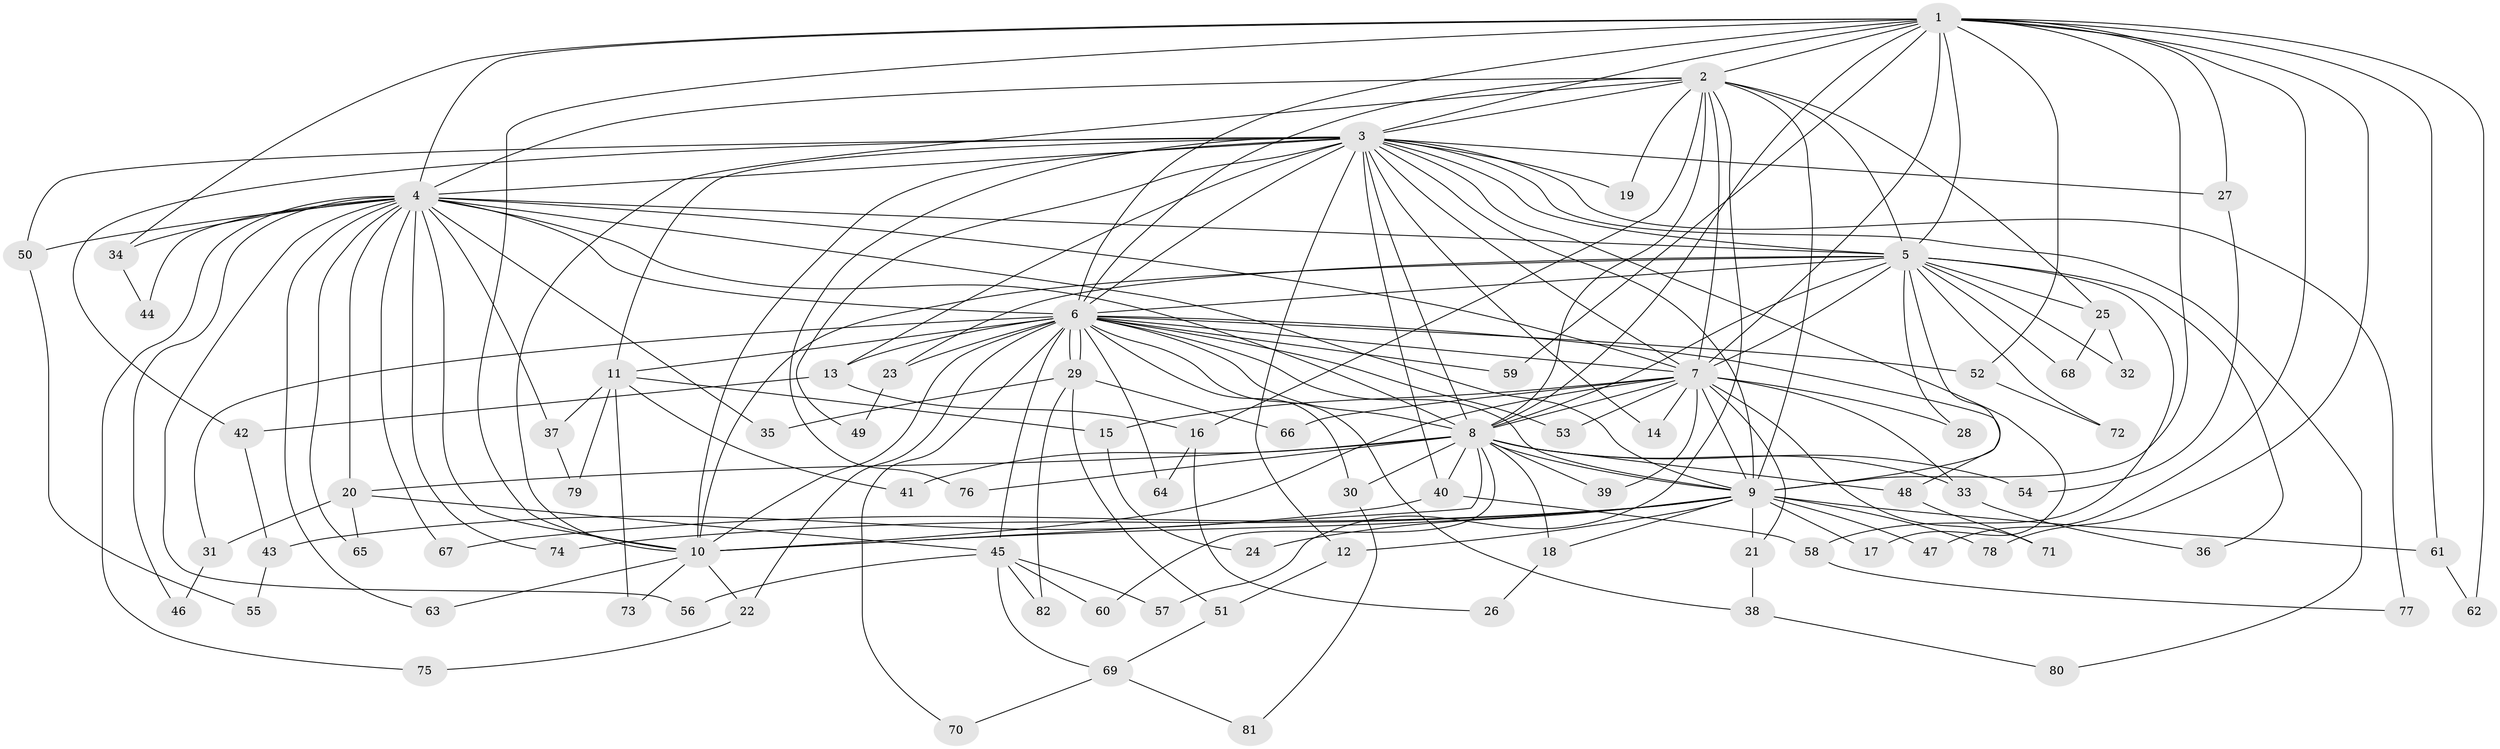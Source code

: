 // Generated by graph-tools (version 1.1) at 2025/44/03/09/25 04:44:54]
// undirected, 82 vertices, 189 edges
graph export_dot {
graph [start="1"]
  node [color=gray90,style=filled];
  1;
  2;
  3;
  4;
  5;
  6;
  7;
  8;
  9;
  10;
  11;
  12;
  13;
  14;
  15;
  16;
  17;
  18;
  19;
  20;
  21;
  22;
  23;
  24;
  25;
  26;
  27;
  28;
  29;
  30;
  31;
  32;
  33;
  34;
  35;
  36;
  37;
  38;
  39;
  40;
  41;
  42;
  43;
  44;
  45;
  46;
  47;
  48;
  49;
  50;
  51;
  52;
  53;
  54;
  55;
  56;
  57;
  58;
  59;
  60;
  61;
  62;
  63;
  64;
  65;
  66;
  67;
  68;
  69;
  70;
  71;
  72;
  73;
  74;
  75;
  76;
  77;
  78;
  79;
  80;
  81;
  82;
  1 -- 2;
  1 -- 3;
  1 -- 4;
  1 -- 5;
  1 -- 6;
  1 -- 7;
  1 -- 8;
  1 -- 9;
  1 -- 10;
  1 -- 27;
  1 -- 34;
  1 -- 47;
  1 -- 52;
  1 -- 59;
  1 -- 61;
  1 -- 62;
  1 -- 78;
  2 -- 3;
  2 -- 4;
  2 -- 5;
  2 -- 6;
  2 -- 7;
  2 -- 8;
  2 -- 9;
  2 -- 10;
  2 -- 16;
  2 -- 19;
  2 -- 25;
  2 -- 57;
  3 -- 4;
  3 -- 5;
  3 -- 6;
  3 -- 7;
  3 -- 8;
  3 -- 9;
  3 -- 10;
  3 -- 11;
  3 -- 12;
  3 -- 13;
  3 -- 14;
  3 -- 17;
  3 -- 19;
  3 -- 27;
  3 -- 40;
  3 -- 42;
  3 -- 49;
  3 -- 50;
  3 -- 76;
  3 -- 77;
  3 -- 80;
  4 -- 5;
  4 -- 6;
  4 -- 7;
  4 -- 8;
  4 -- 9;
  4 -- 10;
  4 -- 20;
  4 -- 34;
  4 -- 35;
  4 -- 37;
  4 -- 44;
  4 -- 46;
  4 -- 50;
  4 -- 56;
  4 -- 63;
  4 -- 65;
  4 -- 67;
  4 -- 74;
  4 -- 75;
  5 -- 6;
  5 -- 7;
  5 -- 8;
  5 -- 9;
  5 -- 10;
  5 -- 23;
  5 -- 25;
  5 -- 28;
  5 -- 32;
  5 -- 36;
  5 -- 58;
  5 -- 68;
  5 -- 72;
  6 -- 7;
  6 -- 8;
  6 -- 9;
  6 -- 10;
  6 -- 11;
  6 -- 13;
  6 -- 22;
  6 -- 23;
  6 -- 29;
  6 -- 29;
  6 -- 30;
  6 -- 31;
  6 -- 38;
  6 -- 45;
  6 -- 48;
  6 -- 52;
  6 -- 53;
  6 -- 59;
  6 -- 64;
  6 -- 70;
  7 -- 8;
  7 -- 9;
  7 -- 10;
  7 -- 14;
  7 -- 15;
  7 -- 21;
  7 -- 28;
  7 -- 33;
  7 -- 39;
  7 -- 53;
  7 -- 66;
  7 -- 71;
  8 -- 9;
  8 -- 10;
  8 -- 18;
  8 -- 20;
  8 -- 30;
  8 -- 33;
  8 -- 39;
  8 -- 40;
  8 -- 41;
  8 -- 48;
  8 -- 54;
  8 -- 60;
  8 -- 76;
  9 -- 10;
  9 -- 12;
  9 -- 17;
  9 -- 18;
  9 -- 21;
  9 -- 24;
  9 -- 47;
  9 -- 61;
  9 -- 67;
  9 -- 74;
  9 -- 78;
  10 -- 22;
  10 -- 63;
  10 -- 73;
  11 -- 15;
  11 -- 37;
  11 -- 41;
  11 -- 73;
  11 -- 79;
  12 -- 51;
  13 -- 16;
  13 -- 42;
  15 -- 24;
  16 -- 26;
  16 -- 64;
  18 -- 26;
  20 -- 31;
  20 -- 45;
  20 -- 65;
  21 -- 38;
  22 -- 75;
  23 -- 49;
  25 -- 32;
  25 -- 68;
  27 -- 54;
  29 -- 35;
  29 -- 51;
  29 -- 66;
  29 -- 82;
  30 -- 81;
  31 -- 46;
  33 -- 36;
  34 -- 44;
  37 -- 79;
  38 -- 80;
  40 -- 43;
  40 -- 58;
  42 -- 43;
  43 -- 55;
  45 -- 56;
  45 -- 57;
  45 -- 60;
  45 -- 69;
  45 -- 82;
  48 -- 71;
  50 -- 55;
  51 -- 69;
  52 -- 72;
  58 -- 77;
  61 -- 62;
  69 -- 70;
  69 -- 81;
}

